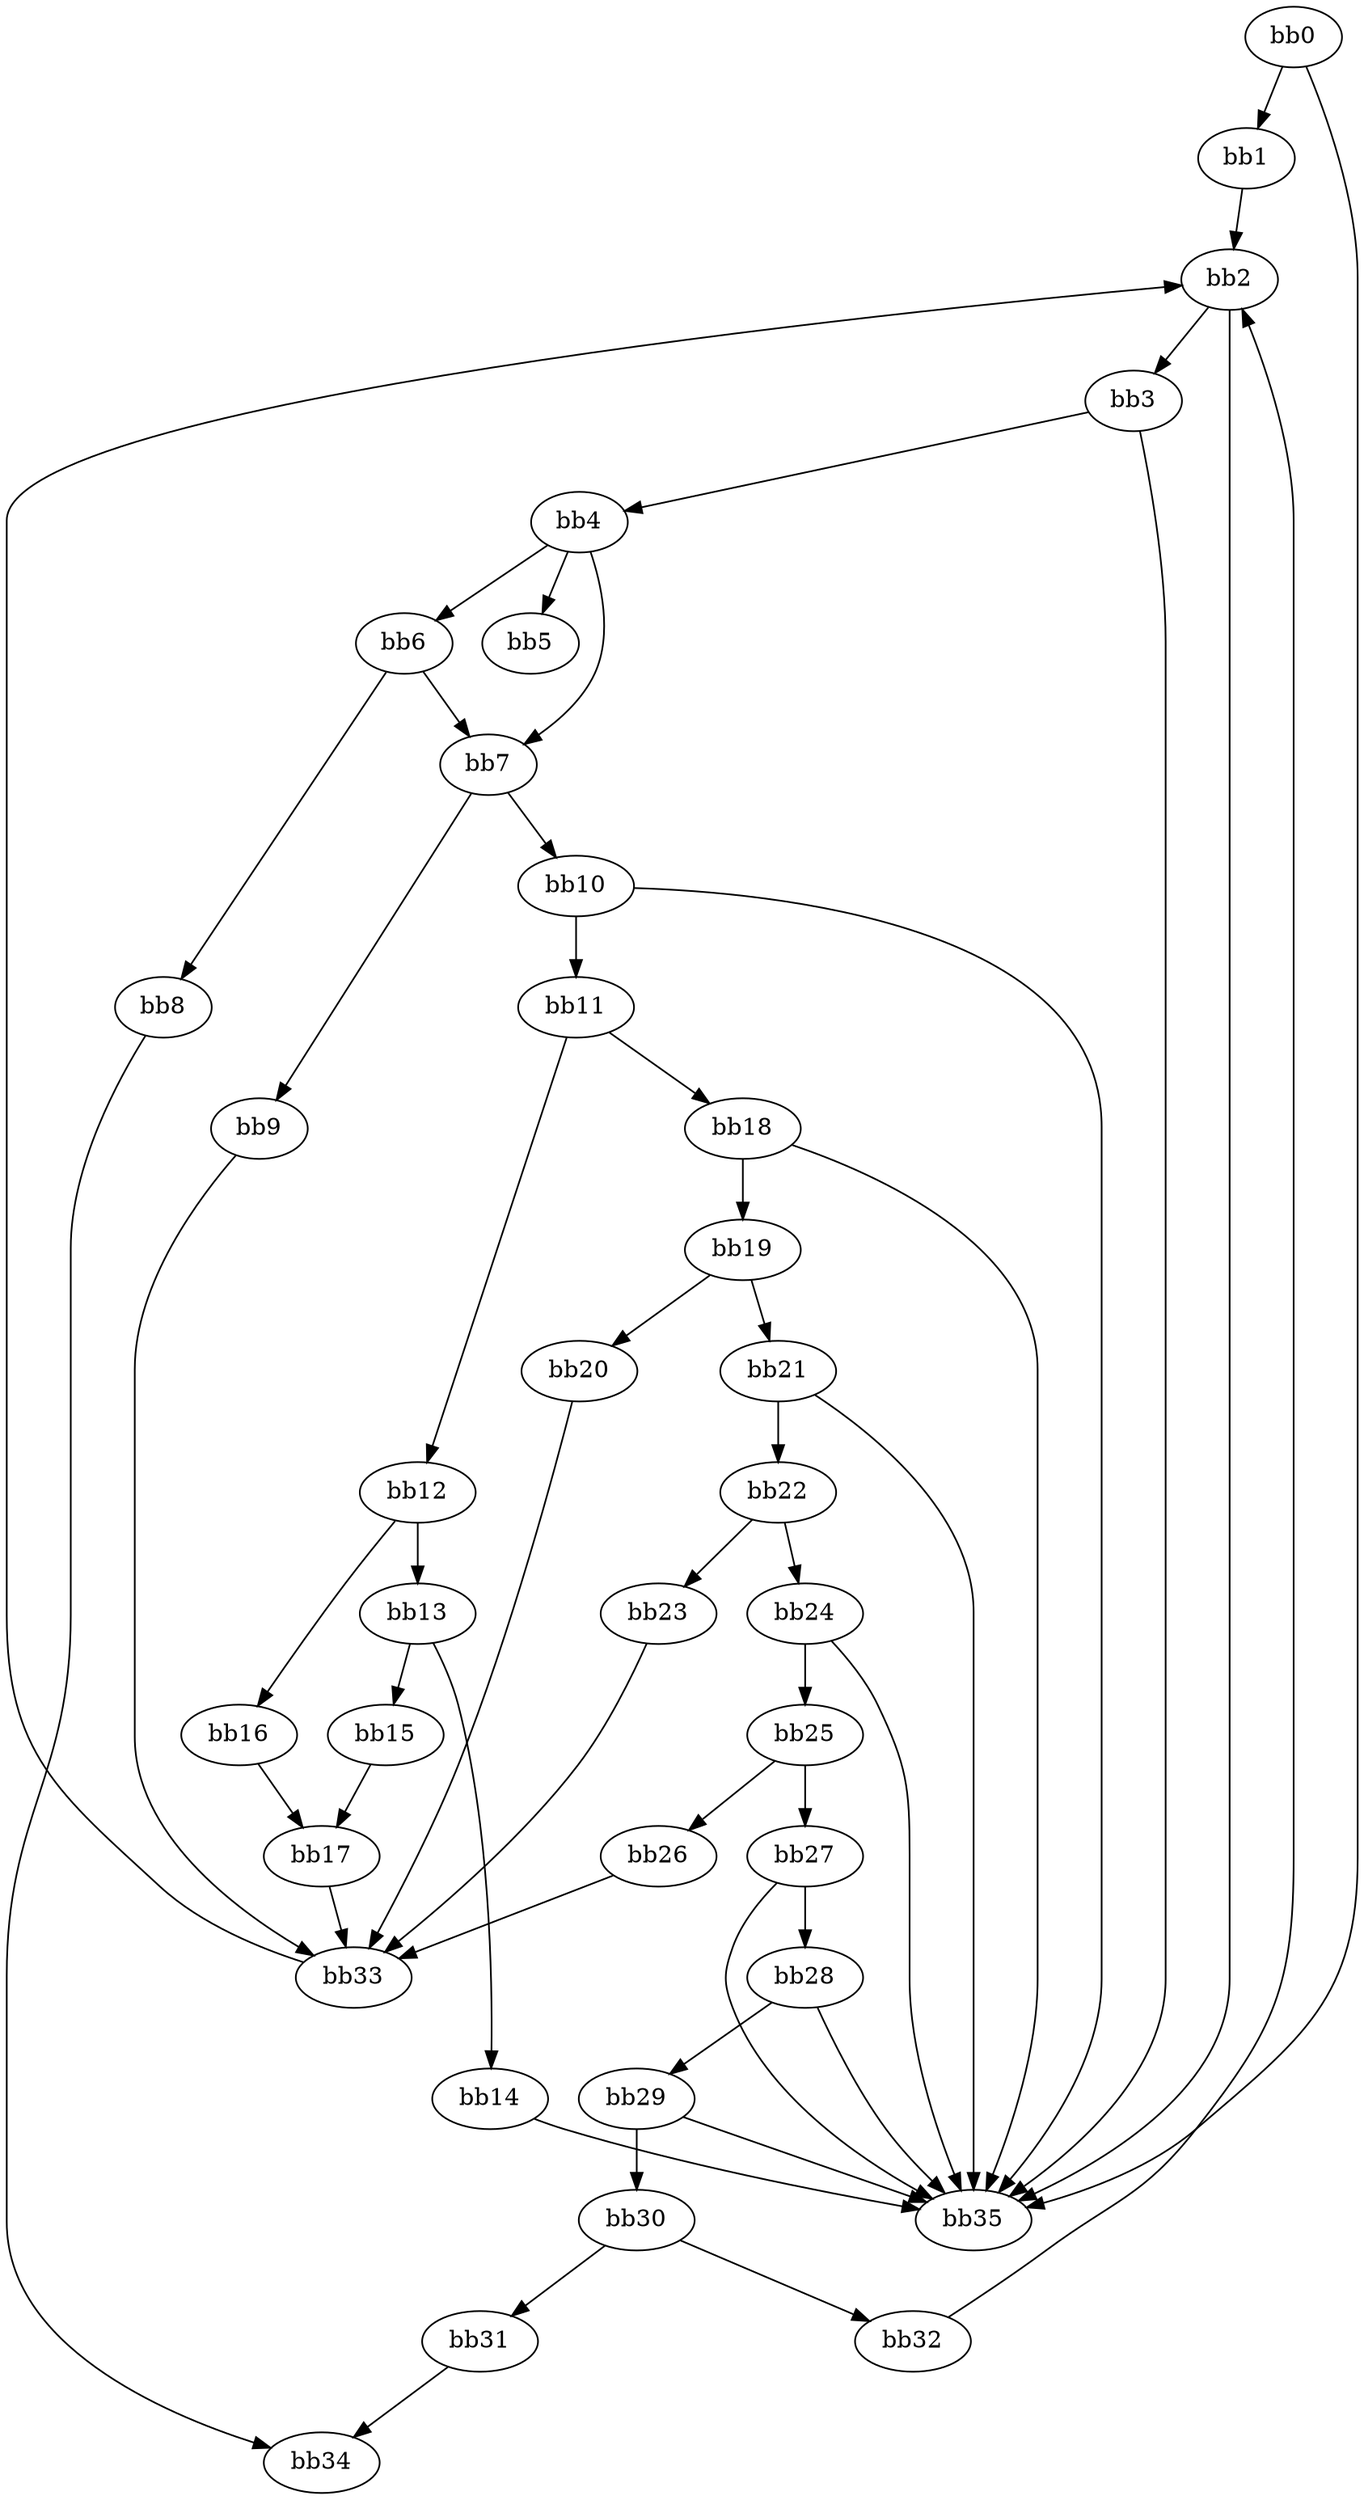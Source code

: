 digraph {
    0 [ label = "bb0\l" ]
    1 [ label = "bb1\l" ]
    2 [ label = "bb2\l" ]
    3 [ label = "bb3\l" ]
    4 [ label = "bb4\l" ]
    5 [ label = "bb5\l" ]
    6 [ label = "bb6\l" ]
    7 [ label = "bb7\l" ]
    8 [ label = "bb8\l" ]
    9 [ label = "bb9\l" ]
    10 [ label = "bb10\l" ]
    11 [ label = "bb11\l" ]
    12 [ label = "bb12\l" ]
    13 [ label = "bb13\l" ]
    14 [ label = "bb14\l" ]
    15 [ label = "bb15\l" ]
    16 [ label = "bb16\l" ]
    17 [ label = "bb17\l" ]
    18 [ label = "bb18\l" ]
    19 [ label = "bb19\l" ]
    20 [ label = "bb20\l" ]
    21 [ label = "bb21\l" ]
    22 [ label = "bb22\l" ]
    23 [ label = "bb23\l" ]
    24 [ label = "bb24\l" ]
    25 [ label = "bb25\l" ]
    26 [ label = "bb26\l" ]
    27 [ label = "bb27\l" ]
    28 [ label = "bb28\l" ]
    29 [ label = "bb29\l" ]
    30 [ label = "bb30\l" ]
    31 [ label = "bb31\l" ]
    32 [ label = "bb32\l" ]
    33 [ label = "bb33\l" ]
    34 [ label = "bb34\l" ]
    35 [ label = "bb35\l" ]
    0 -> 1 [ ]
    0 -> 35 [ ]
    1 -> 2 [ ]
    2 -> 3 [ ]
    2 -> 35 [ ]
    3 -> 4 [ ]
    3 -> 35 [ ]
    4 -> 5 [ ]
    4 -> 6 [ ]
    4 -> 7 [ ]
    6 -> 7 [ ]
    6 -> 8 [ ]
    7 -> 9 [ ]
    7 -> 10 [ ]
    8 -> 34 [ ]
    9 -> 33 [ ]
    10 -> 11 [ ]
    10 -> 35 [ ]
    11 -> 12 [ ]
    11 -> 18 [ ]
    12 -> 13 [ ]
    12 -> 16 [ ]
    13 -> 14 [ ]
    13 -> 15 [ ]
    14 -> 35 [ ]
    15 -> 17 [ ]
    16 -> 17 [ ]
    17 -> 33 [ ]
    18 -> 19 [ ]
    18 -> 35 [ ]
    19 -> 20 [ ]
    19 -> 21 [ ]
    20 -> 33 [ ]
    21 -> 22 [ ]
    21 -> 35 [ ]
    22 -> 23 [ ]
    22 -> 24 [ ]
    23 -> 33 [ ]
    24 -> 25 [ ]
    24 -> 35 [ ]
    25 -> 26 [ ]
    25 -> 27 [ ]
    26 -> 33 [ ]
    27 -> 28 [ ]
    27 -> 35 [ ]
    28 -> 29 [ ]
    28 -> 35 [ ]
    29 -> 30 [ ]
    29 -> 35 [ ]
    30 -> 31 [ ]
    30 -> 32 [ ]
    31 -> 34 [ ]
    32 -> 2 [ ]
    33 -> 2 [ ]
}

